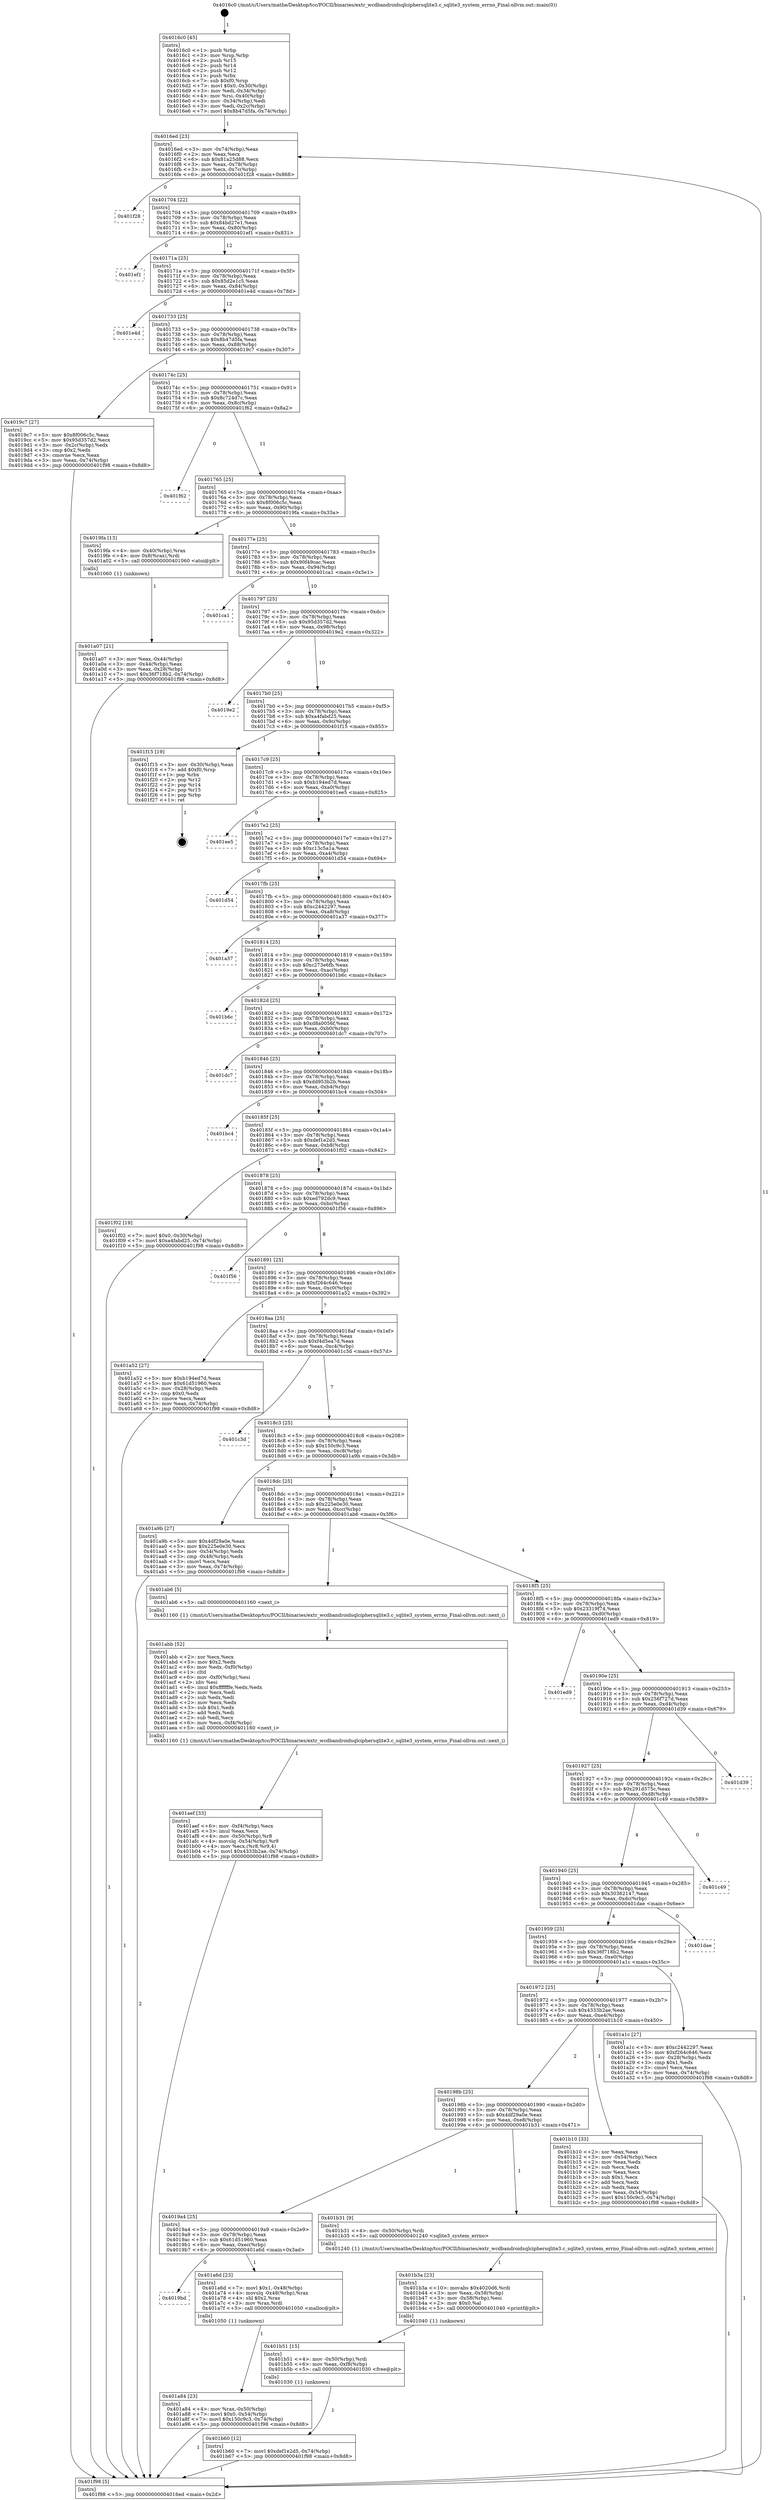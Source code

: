 digraph "0x4016c0" {
  label = "0x4016c0 (/mnt/c/Users/mathe/Desktop/tcc/POCII/binaries/extr_wcdbandroidsqlciphersqlite3.c_sqlite3_system_errno_Final-ollvm.out::main(0))"
  labelloc = "t"
  node[shape=record]

  Entry [label="",width=0.3,height=0.3,shape=circle,fillcolor=black,style=filled]
  "0x4016ed" [label="{
     0x4016ed [23]\l
     | [instrs]\l
     &nbsp;&nbsp;0x4016ed \<+3\>: mov -0x74(%rbp),%eax\l
     &nbsp;&nbsp;0x4016f0 \<+2\>: mov %eax,%ecx\l
     &nbsp;&nbsp;0x4016f2 \<+6\>: sub $0x81a25d88,%ecx\l
     &nbsp;&nbsp;0x4016f8 \<+3\>: mov %eax,-0x78(%rbp)\l
     &nbsp;&nbsp;0x4016fb \<+3\>: mov %ecx,-0x7c(%rbp)\l
     &nbsp;&nbsp;0x4016fe \<+6\>: je 0000000000401f28 \<main+0x868\>\l
  }"]
  "0x401f28" [label="{
     0x401f28\l
  }", style=dashed]
  "0x401704" [label="{
     0x401704 [22]\l
     | [instrs]\l
     &nbsp;&nbsp;0x401704 \<+5\>: jmp 0000000000401709 \<main+0x49\>\l
     &nbsp;&nbsp;0x401709 \<+3\>: mov -0x78(%rbp),%eax\l
     &nbsp;&nbsp;0x40170c \<+5\>: sub $0x84bd27e1,%eax\l
     &nbsp;&nbsp;0x401711 \<+3\>: mov %eax,-0x80(%rbp)\l
     &nbsp;&nbsp;0x401714 \<+6\>: je 0000000000401ef1 \<main+0x831\>\l
  }"]
  Exit [label="",width=0.3,height=0.3,shape=circle,fillcolor=black,style=filled,peripheries=2]
  "0x401ef1" [label="{
     0x401ef1\l
  }", style=dashed]
  "0x40171a" [label="{
     0x40171a [25]\l
     | [instrs]\l
     &nbsp;&nbsp;0x40171a \<+5\>: jmp 000000000040171f \<main+0x5f\>\l
     &nbsp;&nbsp;0x40171f \<+3\>: mov -0x78(%rbp),%eax\l
     &nbsp;&nbsp;0x401722 \<+5\>: sub $0x85d2e1c5,%eax\l
     &nbsp;&nbsp;0x401727 \<+6\>: mov %eax,-0x84(%rbp)\l
     &nbsp;&nbsp;0x40172d \<+6\>: je 0000000000401e4d \<main+0x78d\>\l
  }"]
  "0x401b60" [label="{
     0x401b60 [12]\l
     | [instrs]\l
     &nbsp;&nbsp;0x401b60 \<+7\>: movl $0xdef1e2d5,-0x74(%rbp)\l
     &nbsp;&nbsp;0x401b67 \<+5\>: jmp 0000000000401f98 \<main+0x8d8\>\l
  }"]
  "0x401e4d" [label="{
     0x401e4d\l
  }", style=dashed]
  "0x401733" [label="{
     0x401733 [25]\l
     | [instrs]\l
     &nbsp;&nbsp;0x401733 \<+5\>: jmp 0000000000401738 \<main+0x78\>\l
     &nbsp;&nbsp;0x401738 \<+3\>: mov -0x78(%rbp),%eax\l
     &nbsp;&nbsp;0x40173b \<+5\>: sub $0x8b47d5fa,%eax\l
     &nbsp;&nbsp;0x401740 \<+6\>: mov %eax,-0x88(%rbp)\l
     &nbsp;&nbsp;0x401746 \<+6\>: je 00000000004019c7 \<main+0x307\>\l
  }"]
  "0x401b51" [label="{
     0x401b51 [15]\l
     | [instrs]\l
     &nbsp;&nbsp;0x401b51 \<+4\>: mov -0x50(%rbp),%rdi\l
     &nbsp;&nbsp;0x401b55 \<+6\>: mov %eax,-0xf8(%rbp)\l
     &nbsp;&nbsp;0x401b5b \<+5\>: call 0000000000401030 \<free@plt\>\l
     | [calls]\l
     &nbsp;&nbsp;0x401030 \{1\} (unknown)\l
  }"]
  "0x4019c7" [label="{
     0x4019c7 [27]\l
     | [instrs]\l
     &nbsp;&nbsp;0x4019c7 \<+5\>: mov $0x8f006c5c,%eax\l
     &nbsp;&nbsp;0x4019cc \<+5\>: mov $0x95d357d2,%ecx\l
     &nbsp;&nbsp;0x4019d1 \<+3\>: mov -0x2c(%rbp),%edx\l
     &nbsp;&nbsp;0x4019d4 \<+3\>: cmp $0x2,%edx\l
     &nbsp;&nbsp;0x4019d7 \<+3\>: cmovne %ecx,%eax\l
     &nbsp;&nbsp;0x4019da \<+3\>: mov %eax,-0x74(%rbp)\l
     &nbsp;&nbsp;0x4019dd \<+5\>: jmp 0000000000401f98 \<main+0x8d8\>\l
  }"]
  "0x40174c" [label="{
     0x40174c [25]\l
     | [instrs]\l
     &nbsp;&nbsp;0x40174c \<+5\>: jmp 0000000000401751 \<main+0x91\>\l
     &nbsp;&nbsp;0x401751 \<+3\>: mov -0x78(%rbp),%eax\l
     &nbsp;&nbsp;0x401754 \<+5\>: sub $0x8c724d7c,%eax\l
     &nbsp;&nbsp;0x401759 \<+6\>: mov %eax,-0x8c(%rbp)\l
     &nbsp;&nbsp;0x40175f \<+6\>: je 0000000000401f62 \<main+0x8a2\>\l
  }"]
  "0x401f98" [label="{
     0x401f98 [5]\l
     | [instrs]\l
     &nbsp;&nbsp;0x401f98 \<+5\>: jmp 00000000004016ed \<main+0x2d\>\l
  }"]
  "0x4016c0" [label="{
     0x4016c0 [45]\l
     | [instrs]\l
     &nbsp;&nbsp;0x4016c0 \<+1\>: push %rbp\l
     &nbsp;&nbsp;0x4016c1 \<+3\>: mov %rsp,%rbp\l
     &nbsp;&nbsp;0x4016c4 \<+2\>: push %r15\l
     &nbsp;&nbsp;0x4016c6 \<+2\>: push %r14\l
     &nbsp;&nbsp;0x4016c8 \<+2\>: push %r12\l
     &nbsp;&nbsp;0x4016ca \<+1\>: push %rbx\l
     &nbsp;&nbsp;0x4016cb \<+7\>: sub $0xf0,%rsp\l
     &nbsp;&nbsp;0x4016d2 \<+7\>: movl $0x0,-0x30(%rbp)\l
     &nbsp;&nbsp;0x4016d9 \<+3\>: mov %edi,-0x34(%rbp)\l
     &nbsp;&nbsp;0x4016dc \<+4\>: mov %rsi,-0x40(%rbp)\l
     &nbsp;&nbsp;0x4016e0 \<+3\>: mov -0x34(%rbp),%edi\l
     &nbsp;&nbsp;0x4016e3 \<+3\>: mov %edi,-0x2c(%rbp)\l
     &nbsp;&nbsp;0x4016e6 \<+7\>: movl $0x8b47d5fa,-0x74(%rbp)\l
  }"]
  "0x401b3a" [label="{
     0x401b3a [23]\l
     | [instrs]\l
     &nbsp;&nbsp;0x401b3a \<+10\>: movabs $0x4020d6,%rdi\l
     &nbsp;&nbsp;0x401b44 \<+3\>: mov %eax,-0x58(%rbp)\l
     &nbsp;&nbsp;0x401b47 \<+3\>: mov -0x58(%rbp),%esi\l
     &nbsp;&nbsp;0x401b4a \<+2\>: mov $0x0,%al\l
     &nbsp;&nbsp;0x401b4c \<+5\>: call 0000000000401040 \<printf@plt\>\l
     | [calls]\l
     &nbsp;&nbsp;0x401040 \{1\} (unknown)\l
  }"]
  "0x401f62" [label="{
     0x401f62\l
  }", style=dashed]
  "0x401765" [label="{
     0x401765 [25]\l
     | [instrs]\l
     &nbsp;&nbsp;0x401765 \<+5\>: jmp 000000000040176a \<main+0xaa\>\l
     &nbsp;&nbsp;0x40176a \<+3\>: mov -0x78(%rbp),%eax\l
     &nbsp;&nbsp;0x40176d \<+5\>: sub $0x8f006c5c,%eax\l
     &nbsp;&nbsp;0x401772 \<+6\>: mov %eax,-0x90(%rbp)\l
     &nbsp;&nbsp;0x401778 \<+6\>: je 00000000004019fa \<main+0x33a\>\l
  }"]
  "0x401aef" [label="{
     0x401aef [33]\l
     | [instrs]\l
     &nbsp;&nbsp;0x401aef \<+6\>: mov -0xf4(%rbp),%ecx\l
     &nbsp;&nbsp;0x401af5 \<+3\>: imul %eax,%ecx\l
     &nbsp;&nbsp;0x401af8 \<+4\>: mov -0x50(%rbp),%r8\l
     &nbsp;&nbsp;0x401afc \<+4\>: movslq -0x54(%rbp),%r9\l
     &nbsp;&nbsp;0x401b00 \<+4\>: mov %ecx,(%r8,%r9,4)\l
     &nbsp;&nbsp;0x401b04 \<+7\>: movl $0x4333b2ae,-0x74(%rbp)\l
     &nbsp;&nbsp;0x401b0b \<+5\>: jmp 0000000000401f98 \<main+0x8d8\>\l
  }"]
  "0x4019fa" [label="{
     0x4019fa [13]\l
     | [instrs]\l
     &nbsp;&nbsp;0x4019fa \<+4\>: mov -0x40(%rbp),%rax\l
     &nbsp;&nbsp;0x4019fe \<+4\>: mov 0x8(%rax),%rdi\l
     &nbsp;&nbsp;0x401a02 \<+5\>: call 0000000000401060 \<atoi@plt\>\l
     | [calls]\l
     &nbsp;&nbsp;0x401060 \{1\} (unknown)\l
  }"]
  "0x40177e" [label="{
     0x40177e [25]\l
     | [instrs]\l
     &nbsp;&nbsp;0x40177e \<+5\>: jmp 0000000000401783 \<main+0xc3\>\l
     &nbsp;&nbsp;0x401783 \<+3\>: mov -0x78(%rbp),%eax\l
     &nbsp;&nbsp;0x401786 \<+5\>: sub $0x90f49cac,%eax\l
     &nbsp;&nbsp;0x40178b \<+6\>: mov %eax,-0x94(%rbp)\l
     &nbsp;&nbsp;0x401791 \<+6\>: je 0000000000401ca1 \<main+0x5e1\>\l
  }"]
  "0x401a07" [label="{
     0x401a07 [21]\l
     | [instrs]\l
     &nbsp;&nbsp;0x401a07 \<+3\>: mov %eax,-0x44(%rbp)\l
     &nbsp;&nbsp;0x401a0a \<+3\>: mov -0x44(%rbp),%eax\l
     &nbsp;&nbsp;0x401a0d \<+3\>: mov %eax,-0x28(%rbp)\l
     &nbsp;&nbsp;0x401a10 \<+7\>: movl $0x36f718b2,-0x74(%rbp)\l
     &nbsp;&nbsp;0x401a17 \<+5\>: jmp 0000000000401f98 \<main+0x8d8\>\l
  }"]
  "0x401abb" [label="{
     0x401abb [52]\l
     | [instrs]\l
     &nbsp;&nbsp;0x401abb \<+2\>: xor %ecx,%ecx\l
     &nbsp;&nbsp;0x401abd \<+5\>: mov $0x2,%edx\l
     &nbsp;&nbsp;0x401ac2 \<+6\>: mov %edx,-0xf0(%rbp)\l
     &nbsp;&nbsp;0x401ac8 \<+1\>: cltd\l
     &nbsp;&nbsp;0x401ac9 \<+6\>: mov -0xf0(%rbp),%esi\l
     &nbsp;&nbsp;0x401acf \<+2\>: idiv %esi\l
     &nbsp;&nbsp;0x401ad1 \<+6\>: imul $0xfffffffe,%edx,%edx\l
     &nbsp;&nbsp;0x401ad7 \<+2\>: mov %ecx,%edi\l
     &nbsp;&nbsp;0x401ad9 \<+2\>: sub %edx,%edi\l
     &nbsp;&nbsp;0x401adb \<+2\>: mov %ecx,%edx\l
     &nbsp;&nbsp;0x401add \<+3\>: sub $0x1,%edx\l
     &nbsp;&nbsp;0x401ae0 \<+2\>: add %edx,%edi\l
     &nbsp;&nbsp;0x401ae2 \<+2\>: sub %edi,%ecx\l
     &nbsp;&nbsp;0x401ae4 \<+6\>: mov %ecx,-0xf4(%rbp)\l
     &nbsp;&nbsp;0x401aea \<+5\>: call 0000000000401160 \<next_i\>\l
     | [calls]\l
     &nbsp;&nbsp;0x401160 \{1\} (/mnt/c/Users/mathe/Desktop/tcc/POCII/binaries/extr_wcdbandroidsqlciphersqlite3.c_sqlite3_system_errno_Final-ollvm.out::next_i)\l
  }"]
  "0x401ca1" [label="{
     0x401ca1\l
  }", style=dashed]
  "0x401797" [label="{
     0x401797 [25]\l
     | [instrs]\l
     &nbsp;&nbsp;0x401797 \<+5\>: jmp 000000000040179c \<main+0xdc\>\l
     &nbsp;&nbsp;0x40179c \<+3\>: mov -0x78(%rbp),%eax\l
     &nbsp;&nbsp;0x40179f \<+5\>: sub $0x95d357d2,%eax\l
     &nbsp;&nbsp;0x4017a4 \<+6\>: mov %eax,-0x98(%rbp)\l
     &nbsp;&nbsp;0x4017aa \<+6\>: je 00000000004019e2 \<main+0x322\>\l
  }"]
  "0x401a84" [label="{
     0x401a84 [23]\l
     | [instrs]\l
     &nbsp;&nbsp;0x401a84 \<+4\>: mov %rax,-0x50(%rbp)\l
     &nbsp;&nbsp;0x401a88 \<+7\>: movl $0x0,-0x54(%rbp)\l
     &nbsp;&nbsp;0x401a8f \<+7\>: movl $0x150c9c3,-0x74(%rbp)\l
     &nbsp;&nbsp;0x401a96 \<+5\>: jmp 0000000000401f98 \<main+0x8d8\>\l
  }"]
  "0x4019e2" [label="{
     0x4019e2\l
  }", style=dashed]
  "0x4017b0" [label="{
     0x4017b0 [25]\l
     | [instrs]\l
     &nbsp;&nbsp;0x4017b0 \<+5\>: jmp 00000000004017b5 \<main+0xf5\>\l
     &nbsp;&nbsp;0x4017b5 \<+3\>: mov -0x78(%rbp),%eax\l
     &nbsp;&nbsp;0x4017b8 \<+5\>: sub $0xa4fabd25,%eax\l
     &nbsp;&nbsp;0x4017bd \<+6\>: mov %eax,-0x9c(%rbp)\l
     &nbsp;&nbsp;0x4017c3 \<+6\>: je 0000000000401f15 \<main+0x855\>\l
  }"]
  "0x4019bd" [label="{
     0x4019bd\l
  }", style=dashed]
  "0x401f15" [label="{
     0x401f15 [19]\l
     | [instrs]\l
     &nbsp;&nbsp;0x401f15 \<+3\>: mov -0x30(%rbp),%eax\l
     &nbsp;&nbsp;0x401f18 \<+7\>: add $0xf0,%rsp\l
     &nbsp;&nbsp;0x401f1f \<+1\>: pop %rbx\l
     &nbsp;&nbsp;0x401f20 \<+2\>: pop %r12\l
     &nbsp;&nbsp;0x401f22 \<+2\>: pop %r14\l
     &nbsp;&nbsp;0x401f24 \<+2\>: pop %r15\l
     &nbsp;&nbsp;0x401f26 \<+1\>: pop %rbp\l
     &nbsp;&nbsp;0x401f27 \<+1\>: ret\l
  }"]
  "0x4017c9" [label="{
     0x4017c9 [25]\l
     | [instrs]\l
     &nbsp;&nbsp;0x4017c9 \<+5\>: jmp 00000000004017ce \<main+0x10e\>\l
     &nbsp;&nbsp;0x4017ce \<+3\>: mov -0x78(%rbp),%eax\l
     &nbsp;&nbsp;0x4017d1 \<+5\>: sub $0xb194ed7d,%eax\l
     &nbsp;&nbsp;0x4017d6 \<+6\>: mov %eax,-0xa0(%rbp)\l
     &nbsp;&nbsp;0x4017dc \<+6\>: je 0000000000401ee5 \<main+0x825\>\l
  }"]
  "0x401a6d" [label="{
     0x401a6d [23]\l
     | [instrs]\l
     &nbsp;&nbsp;0x401a6d \<+7\>: movl $0x1,-0x48(%rbp)\l
     &nbsp;&nbsp;0x401a74 \<+4\>: movslq -0x48(%rbp),%rax\l
     &nbsp;&nbsp;0x401a78 \<+4\>: shl $0x2,%rax\l
     &nbsp;&nbsp;0x401a7c \<+3\>: mov %rax,%rdi\l
     &nbsp;&nbsp;0x401a7f \<+5\>: call 0000000000401050 \<malloc@plt\>\l
     | [calls]\l
     &nbsp;&nbsp;0x401050 \{1\} (unknown)\l
  }"]
  "0x401ee5" [label="{
     0x401ee5\l
  }", style=dashed]
  "0x4017e2" [label="{
     0x4017e2 [25]\l
     | [instrs]\l
     &nbsp;&nbsp;0x4017e2 \<+5\>: jmp 00000000004017e7 \<main+0x127\>\l
     &nbsp;&nbsp;0x4017e7 \<+3\>: mov -0x78(%rbp),%eax\l
     &nbsp;&nbsp;0x4017ea \<+5\>: sub $0xc13c5a1a,%eax\l
     &nbsp;&nbsp;0x4017ef \<+6\>: mov %eax,-0xa4(%rbp)\l
     &nbsp;&nbsp;0x4017f5 \<+6\>: je 0000000000401d54 \<main+0x694\>\l
  }"]
  "0x4019a4" [label="{
     0x4019a4 [25]\l
     | [instrs]\l
     &nbsp;&nbsp;0x4019a4 \<+5\>: jmp 00000000004019a9 \<main+0x2e9\>\l
     &nbsp;&nbsp;0x4019a9 \<+3\>: mov -0x78(%rbp),%eax\l
     &nbsp;&nbsp;0x4019ac \<+5\>: sub $0x61d51960,%eax\l
     &nbsp;&nbsp;0x4019b1 \<+6\>: mov %eax,-0xec(%rbp)\l
     &nbsp;&nbsp;0x4019b7 \<+6\>: je 0000000000401a6d \<main+0x3ad\>\l
  }"]
  "0x401d54" [label="{
     0x401d54\l
  }", style=dashed]
  "0x4017fb" [label="{
     0x4017fb [25]\l
     | [instrs]\l
     &nbsp;&nbsp;0x4017fb \<+5\>: jmp 0000000000401800 \<main+0x140\>\l
     &nbsp;&nbsp;0x401800 \<+3\>: mov -0x78(%rbp),%eax\l
     &nbsp;&nbsp;0x401803 \<+5\>: sub $0xc2442297,%eax\l
     &nbsp;&nbsp;0x401808 \<+6\>: mov %eax,-0xa8(%rbp)\l
     &nbsp;&nbsp;0x40180e \<+6\>: je 0000000000401a37 \<main+0x377\>\l
  }"]
  "0x401b31" [label="{
     0x401b31 [9]\l
     | [instrs]\l
     &nbsp;&nbsp;0x401b31 \<+4\>: mov -0x50(%rbp),%rdi\l
     &nbsp;&nbsp;0x401b35 \<+5\>: call 0000000000401240 \<sqlite3_system_errno\>\l
     | [calls]\l
     &nbsp;&nbsp;0x401240 \{1\} (/mnt/c/Users/mathe/Desktop/tcc/POCII/binaries/extr_wcdbandroidsqlciphersqlite3.c_sqlite3_system_errno_Final-ollvm.out::sqlite3_system_errno)\l
  }"]
  "0x401a37" [label="{
     0x401a37\l
  }", style=dashed]
  "0x401814" [label="{
     0x401814 [25]\l
     | [instrs]\l
     &nbsp;&nbsp;0x401814 \<+5\>: jmp 0000000000401819 \<main+0x159\>\l
     &nbsp;&nbsp;0x401819 \<+3\>: mov -0x78(%rbp),%eax\l
     &nbsp;&nbsp;0x40181c \<+5\>: sub $0xc273e6fb,%eax\l
     &nbsp;&nbsp;0x401821 \<+6\>: mov %eax,-0xac(%rbp)\l
     &nbsp;&nbsp;0x401827 \<+6\>: je 0000000000401b6c \<main+0x4ac\>\l
  }"]
  "0x40198b" [label="{
     0x40198b [25]\l
     | [instrs]\l
     &nbsp;&nbsp;0x40198b \<+5\>: jmp 0000000000401990 \<main+0x2d0\>\l
     &nbsp;&nbsp;0x401990 \<+3\>: mov -0x78(%rbp),%eax\l
     &nbsp;&nbsp;0x401993 \<+5\>: sub $0x4df29a0e,%eax\l
     &nbsp;&nbsp;0x401998 \<+6\>: mov %eax,-0xe8(%rbp)\l
     &nbsp;&nbsp;0x40199e \<+6\>: je 0000000000401b31 \<main+0x471\>\l
  }"]
  "0x401b6c" [label="{
     0x401b6c\l
  }", style=dashed]
  "0x40182d" [label="{
     0x40182d [25]\l
     | [instrs]\l
     &nbsp;&nbsp;0x40182d \<+5\>: jmp 0000000000401832 \<main+0x172\>\l
     &nbsp;&nbsp;0x401832 \<+3\>: mov -0x78(%rbp),%eax\l
     &nbsp;&nbsp;0x401835 \<+5\>: sub $0xd8a0056f,%eax\l
     &nbsp;&nbsp;0x40183a \<+6\>: mov %eax,-0xb0(%rbp)\l
     &nbsp;&nbsp;0x401840 \<+6\>: je 0000000000401dc7 \<main+0x707\>\l
  }"]
  "0x401b10" [label="{
     0x401b10 [33]\l
     | [instrs]\l
     &nbsp;&nbsp;0x401b10 \<+2\>: xor %eax,%eax\l
     &nbsp;&nbsp;0x401b12 \<+3\>: mov -0x54(%rbp),%ecx\l
     &nbsp;&nbsp;0x401b15 \<+2\>: mov %eax,%edx\l
     &nbsp;&nbsp;0x401b17 \<+2\>: sub %ecx,%edx\l
     &nbsp;&nbsp;0x401b19 \<+2\>: mov %eax,%ecx\l
     &nbsp;&nbsp;0x401b1b \<+3\>: sub $0x1,%ecx\l
     &nbsp;&nbsp;0x401b1e \<+2\>: add %ecx,%edx\l
     &nbsp;&nbsp;0x401b20 \<+2\>: sub %edx,%eax\l
     &nbsp;&nbsp;0x401b22 \<+3\>: mov %eax,-0x54(%rbp)\l
     &nbsp;&nbsp;0x401b25 \<+7\>: movl $0x150c9c3,-0x74(%rbp)\l
     &nbsp;&nbsp;0x401b2c \<+5\>: jmp 0000000000401f98 \<main+0x8d8\>\l
  }"]
  "0x401dc7" [label="{
     0x401dc7\l
  }", style=dashed]
  "0x401846" [label="{
     0x401846 [25]\l
     | [instrs]\l
     &nbsp;&nbsp;0x401846 \<+5\>: jmp 000000000040184b \<main+0x18b\>\l
     &nbsp;&nbsp;0x40184b \<+3\>: mov -0x78(%rbp),%eax\l
     &nbsp;&nbsp;0x40184e \<+5\>: sub $0xdd953b2b,%eax\l
     &nbsp;&nbsp;0x401853 \<+6\>: mov %eax,-0xb4(%rbp)\l
     &nbsp;&nbsp;0x401859 \<+6\>: je 0000000000401bc4 \<main+0x504\>\l
  }"]
  "0x401972" [label="{
     0x401972 [25]\l
     | [instrs]\l
     &nbsp;&nbsp;0x401972 \<+5\>: jmp 0000000000401977 \<main+0x2b7\>\l
     &nbsp;&nbsp;0x401977 \<+3\>: mov -0x78(%rbp),%eax\l
     &nbsp;&nbsp;0x40197a \<+5\>: sub $0x4333b2ae,%eax\l
     &nbsp;&nbsp;0x40197f \<+6\>: mov %eax,-0xe4(%rbp)\l
     &nbsp;&nbsp;0x401985 \<+6\>: je 0000000000401b10 \<main+0x450\>\l
  }"]
  "0x401bc4" [label="{
     0x401bc4\l
  }", style=dashed]
  "0x40185f" [label="{
     0x40185f [25]\l
     | [instrs]\l
     &nbsp;&nbsp;0x40185f \<+5\>: jmp 0000000000401864 \<main+0x1a4\>\l
     &nbsp;&nbsp;0x401864 \<+3\>: mov -0x78(%rbp),%eax\l
     &nbsp;&nbsp;0x401867 \<+5\>: sub $0xdef1e2d5,%eax\l
     &nbsp;&nbsp;0x40186c \<+6\>: mov %eax,-0xb8(%rbp)\l
     &nbsp;&nbsp;0x401872 \<+6\>: je 0000000000401f02 \<main+0x842\>\l
  }"]
  "0x401a1c" [label="{
     0x401a1c [27]\l
     | [instrs]\l
     &nbsp;&nbsp;0x401a1c \<+5\>: mov $0xc2442297,%eax\l
     &nbsp;&nbsp;0x401a21 \<+5\>: mov $0xf264c646,%ecx\l
     &nbsp;&nbsp;0x401a26 \<+3\>: mov -0x28(%rbp),%edx\l
     &nbsp;&nbsp;0x401a29 \<+3\>: cmp $0x1,%edx\l
     &nbsp;&nbsp;0x401a2c \<+3\>: cmovl %ecx,%eax\l
     &nbsp;&nbsp;0x401a2f \<+3\>: mov %eax,-0x74(%rbp)\l
     &nbsp;&nbsp;0x401a32 \<+5\>: jmp 0000000000401f98 \<main+0x8d8\>\l
  }"]
  "0x401f02" [label="{
     0x401f02 [19]\l
     | [instrs]\l
     &nbsp;&nbsp;0x401f02 \<+7\>: movl $0x0,-0x30(%rbp)\l
     &nbsp;&nbsp;0x401f09 \<+7\>: movl $0xa4fabd25,-0x74(%rbp)\l
     &nbsp;&nbsp;0x401f10 \<+5\>: jmp 0000000000401f98 \<main+0x8d8\>\l
  }"]
  "0x401878" [label="{
     0x401878 [25]\l
     | [instrs]\l
     &nbsp;&nbsp;0x401878 \<+5\>: jmp 000000000040187d \<main+0x1bd\>\l
     &nbsp;&nbsp;0x40187d \<+3\>: mov -0x78(%rbp),%eax\l
     &nbsp;&nbsp;0x401880 \<+5\>: sub $0xed792dc9,%eax\l
     &nbsp;&nbsp;0x401885 \<+6\>: mov %eax,-0xbc(%rbp)\l
     &nbsp;&nbsp;0x40188b \<+6\>: je 0000000000401f56 \<main+0x896\>\l
  }"]
  "0x401959" [label="{
     0x401959 [25]\l
     | [instrs]\l
     &nbsp;&nbsp;0x401959 \<+5\>: jmp 000000000040195e \<main+0x29e\>\l
     &nbsp;&nbsp;0x40195e \<+3\>: mov -0x78(%rbp),%eax\l
     &nbsp;&nbsp;0x401961 \<+5\>: sub $0x36f718b2,%eax\l
     &nbsp;&nbsp;0x401966 \<+6\>: mov %eax,-0xe0(%rbp)\l
     &nbsp;&nbsp;0x40196c \<+6\>: je 0000000000401a1c \<main+0x35c\>\l
  }"]
  "0x401f56" [label="{
     0x401f56\l
  }", style=dashed]
  "0x401891" [label="{
     0x401891 [25]\l
     | [instrs]\l
     &nbsp;&nbsp;0x401891 \<+5\>: jmp 0000000000401896 \<main+0x1d6\>\l
     &nbsp;&nbsp;0x401896 \<+3\>: mov -0x78(%rbp),%eax\l
     &nbsp;&nbsp;0x401899 \<+5\>: sub $0xf264c646,%eax\l
     &nbsp;&nbsp;0x40189e \<+6\>: mov %eax,-0xc0(%rbp)\l
     &nbsp;&nbsp;0x4018a4 \<+6\>: je 0000000000401a52 \<main+0x392\>\l
  }"]
  "0x401dae" [label="{
     0x401dae\l
  }", style=dashed]
  "0x401a52" [label="{
     0x401a52 [27]\l
     | [instrs]\l
     &nbsp;&nbsp;0x401a52 \<+5\>: mov $0xb194ed7d,%eax\l
     &nbsp;&nbsp;0x401a57 \<+5\>: mov $0x61d51960,%ecx\l
     &nbsp;&nbsp;0x401a5c \<+3\>: mov -0x28(%rbp),%edx\l
     &nbsp;&nbsp;0x401a5f \<+3\>: cmp $0x0,%edx\l
     &nbsp;&nbsp;0x401a62 \<+3\>: cmove %ecx,%eax\l
     &nbsp;&nbsp;0x401a65 \<+3\>: mov %eax,-0x74(%rbp)\l
     &nbsp;&nbsp;0x401a68 \<+5\>: jmp 0000000000401f98 \<main+0x8d8\>\l
  }"]
  "0x4018aa" [label="{
     0x4018aa [25]\l
     | [instrs]\l
     &nbsp;&nbsp;0x4018aa \<+5\>: jmp 00000000004018af \<main+0x1ef\>\l
     &nbsp;&nbsp;0x4018af \<+3\>: mov -0x78(%rbp),%eax\l
     &nbsp;&nbsp;0x4018b2 \<+5\>: sub $0xf4d5ea7d,%eax\l
     &nbsp;&nbsp;0x4018b7 \<+6\>: mov %eax,-0xc4(%rbp)\l
     &nbsp;&nbsp;0x4018bd \<+6\>: je 0000000000401c3d \<main+0x57d\>\l
  }"]
  "0x401940" [label="{
     0x401940 [25]\l
     | [instrs]\l
     &nbsp;&nbsp;0x401940 \<+5\>: jmp 0000000000401945 \<main+0x285\>\l
     &nbsp;&nbsp;0x401945 \<+3\>: mov -0x78(%rbp),%eax\l
     &nbsp;&nbsp;0x401948 \<+5\>: sub $0x30362147,%eax\l
     &nbsp;&nbsp;0x40194d \<+6\>: mov %eax,-0xdc(%rbp)\l
     &nbsp;&nbsp;0x401953 \<+6\>: je 0000000000401dae \<main+0x6ee\>\l
  }"]
  "0x401c3d" [label="{
     0x401c3d\l
  }", style=dashed]
  "0x4018c3" [label="{
     0x4018c3 [25]\l
     | [instrs]\l
     &nbsp;&nbsp;0x4018c3 \<+5\>: jmp 00000000004018c8 \<main+0x208\>\l
     &nbsp;&nbsp;0x4018c8 \<+3\>: mov -0x78(%rbp),%eax\l
     &nbsp;&nbsp;0x4018cb \<+5\>: sub $0x150c9c3,%eax\l
     &nbsp;&nbsp;0x4018d0 \<+6\>: mov %eax,-0xc8(%rbp)\l
     &nbsp;&nbsp;0x4018d6 \<+6\>: je 0000000000401a9b \<main+0x3db\>\l
  }"]
  "0x401c49" [label="{
     0x401c49\l
  }", style=dashed]
  "0x401a9b" [label="{
     0x401a9b [27]\l
     | [instrs]\l
     &nbsp;&nbsp;0x401a9b \<+5\>: mov $0x4df29a0e,%eax\l
     &nbsp;&nbsp;0x401aa0 \<+5\>: mov $0x225e0e30,%ecx\l
     &nbsp;&nbsp;0x401aa5 \<+3\>: mov -0x54(%rbp),%edx\l
     &nbsp;&nbsp;0x401aa8 \<+3\>: cmp -0x48(%rbp),%edx\l
     &nbsp;&nbsp;0x401aab \<+3\>: cmovl %ecx,%eax\l
     &nbsp;&nbsp;0x401aae \<+3\>: mov %eax,-0x74(%rbp)\l
     &nbsp;&nbsp;0x401ab1 \<+5\>: jmp 0000000000401f98 \<main+0x8d8\>\l
  }"]
  "0x4018dc" [label="{
     0x4018dc [25]\l
     | [instrs]\l
     &nbsp;&nbsp;0x4018dc \<+5\>: jmp 00000000004018e1 \<main+0x221\>\l
     &nbsp;&nbsp;0x4018e1 \<+3\>: mov -0x78(%rbp),%eax\l
     &nbsp;&nbsp;0x4018e4 \<+5\>: sub $0x225e0e30,%eax\l
     &nbsp;&nbsp;0x4018e9 \<+6\>: mov %eax,-0xcc(%rbp)\l
     &nbsp;&nbsp;0x4018ef \<+6\>: je 0000000000401ab6 \<main+0x3f6\>\l
  }"]
  "0x401927" [label="{
     0x401927 [25]\l
     | [instrs]\l
     &nbsp;&nbsp;0x401927 \<+5\>: jmp 000000000040192c \<main+0x26c\>\l
     &nbsp;&nbsp;0x40192c \<+3\>: mov -0x78(%rbp),%eax\l
     &nbsp;&nbsp;0x40192f \<+5\>: sub $0x291d575c,%eax\l
     &nbsp;&nbsp;0x401934 \<+6\>: mov %eax,-0xd8(%rbp)\l
     &nbsp;&nbsp;0x40193a \<+6\>: je 0000000000401c49 \<main+0x589\>\l
  }"]
  "0x401ab6" [label="{
     0x401ab6 [5]\l
     | [instrs]\l
     &nbsp;&nbsp;0x401ab6 \<+5\>: call 0000000000401160 \<next_i\>\l
     | [calls]\l
     &nbsp;&nbsp;0x401160 \{1\} (/mnt/c/Users/mathe/Desktop/tcc/POCII/binaries/extr_wcdbandroidsqlciphersqlite3.c_sqlite3_system_errno_Final-ollvm.out::next_i)\l
  }"]
  "0x4018f5" [label="{
     0x4018f5 [25]\l
     | [instrs]\l
     &nbsp;&nbsp;0x4018f5 \<+5\>: jmp 00000000004018fa \<main+0x23a\>\l
     &nbsp;&nbsp;0x4018fa \<+3\>: mov -0x78(%rbp),%eax\l
     &nbsp;&nbsp;0x4018fd \<+5\>: sub $0x23319f74,%eax\l
     &nbsp;&nbsp;0x401902 \<+6\>: mov %eax,-0xd0(%rbp)\l
     &nbsp;&nbsp;0x401908 \<+6\>: je 0000000000401ed9 \<main+0x819\>\l
  }"]
  "0x401d39" [label="{
     0x401d39\l
  }", style=dashed]
  "0x401ed9" [label="{
     0x401ed9\l
  }", style=dashed]
  "0x40190e" [label="{
     0x40190e [25]\l
     | [instrs]\l
     &nbsp;&nbsp;0x40190e \<+5\>: jmp 0000000000401913 \<main+0x253\>\l
     &nbsp;&nbsp;0x401913 \<+3\>: mov -0x78(%rbp),%eax\l
     &nbsp;&nbsp;0x401916 \<+5\>: sub $0x256f727d,%eax\l
     &nbsp;&nbsp;0x40191b \<+6\>: mov %eax,-0xd4(%rbp)\l
     &nbsp;&nbsp;0x401921 \<+6\>: je 0000000000401d39 \<main+0x679\>\l
  }"]
  Entry -> "0x4016c0" [label=" 1"]
  "0x4016ed" -> "0x401f28" [label=" 0"]
  "0x4016ed" -> "0x401704" [label=" 12"]
  "0x401f15" -> Exit [label=" 1"]
  "0x401704" -> "0x401ef1" [label=" 0"]
  "0x401704" -> "0x40171a" [label=" 12"]
  "0x401f02" -> "0x401f98" [label=" 1"]
  "0x40171a" -> "0x401e4d" [label=" 0"]
  "0x40171a" -> "0x401733" [label=" 12"]
  "0x401b60" -> "0x401f98" [label=" 1"]
  "0x401733" -> "0x4019c7" [label=" 1"]
  "0x401733" -> "0x40174c" [label=" 11"]
  "0x4019c7" -> "0x401f98" [label=" 1"]
  "0x4016c0" -> "0x4016ed" [label=" 1"]
  "0x401f98" -> "0x4016ed" [label=" 11"]
  "0x401b51" -> "0x401b60" [label=" 1"]
  "0x40174c" -> "0x401f62" [label=" 0"]
  "0x40174c" -> "0x401765" [label=" 11"]
  "0x401b3a" -> "0x401b51" [label=" 1"]
  "0x401765" -> "0x4019fa" [label=" 1"]
  "0x401765" -> "0x40177e" [label=" 10"]
  "0x4019fa" -> "0x401a07" [label=" 1"]
  "0x401a07" -> "0x401f98" [label=" 1"]
  "0x401b31" -> "0x401b3a" [label=" 1"]
  "0x40177e" -> "0x401ca1" [label=" 0"]
  "0x40177e" -> "0x401797" [label=" 10"]
  "0x401b10" -> "0x401f98" [label=" 1"]
  "0x401797" -> "0x4019e2" [label=" 0"]
  "0x401797" -> "0x4017b0" [label=" 10"]
  "0x401aef" -> "0x401f98" [label=" 1"]
  "0x4017b0" -> "0x401f15" [label=" 1"]
  "0x4017b0" -> "0x4017c9" [label=" 9"]
  "0x401abb" -> "0x401aef" [label=" 1"]
  "0x4017c9" -> "0x401ee5" [label=" 0"]
  "0x4017c9" -> "0x4017e2" [label=" 9"]
  "0x401ab6" -> "0x401abb" [label=" 1"]
  "0x4017e2" -> "0x401d54" [label=" 0"]
  "0x4017e2" -> "0x4017fb" [label=" 9"]
  "0x401a84" -> "0x401f98" [label=" 1"]
  "0x4017fb" -> "0x401a37" [label=" 0"]
  "0x4017fb" -> "0x401814" [label=" 9"]
  "0x401a6d" -> "0x401a84" [label=" 1"]
  "0x401814" -> "0x401b6c" [label=" 0"]
  "0x401814" -> "0x40182d" [label=" 9"]
  "0x4019a4" -> "0x401a6d" [label=" 1"]
  "0x40182d" -> "0x401dc7" [label=" 0"]
  "0x40182d" -> "0x401846" [label=" 9"]
  "0x401a9b" -> "0x401f98" [label=" 2"]
  "0x401846" -> "0x401bc4" [label=" 0"]
  "0x401846" -> "0x40185f" [label=" 9"]
  "0x40198b" -> "0x401b31" [label=" 1"]
  "0x40185f" -> "0x401f02" [label=" 1"]
  "0x40185f" -> "0x401878" [label=" 8"]
  "0x4019a4" -> "0x4019bd" [label=" 0"]
  "0x401878" -> "0x401f56" [label=" 0"]
  "0x401878" -> "0x401891" [label=" 8"]
  "0x401972" -> "0x401b10" [label=" 1"]
  "0x401891" -> "0x401a52" [label=" 1"]
  "0x401891" -> "0x4018aa" [label=" 7"]
  "0x40198b" -> "0x4019a4" [label=" 1"]
  "0x4018aa" -> "0x401c3d" [label=" 0"]
  "0x4018aa" -> "0x4018c3" [label=" 7"]
  "0x401a1c" -> "0x401f98" [label=" 1"]
  "0x4018c3" -> "0x401a9b" [label=" 2"]
  "0x4018c3" -> "0x4018dc" [label=" 5"]
  "0x401959" -> "0x401972" [label=" 3"]
  "0x4018dc" -> "0x401ab6" [label=" 1"]
  "0x4018dc" -> "0x4018f5" [label=" 4"]
  "0x401972" -> "0x40198b" [label=" 2"]
  "0x4018f5" -> "0x401ed9" [label=" 0"]
  "0x4018f5" -> "0x40190e" [label=" 4"]
  "0x401940" -> "0x401959" [label=" 4"]
  "0x40190e" -> "0x401d39" [label=" 0"]
  "0x40190e" -> "0x401927" [label=" 4"]
  "0x401959" -> "0x401a1c" [label=" 1"]
  "0x401927" -> "0x401c49" [label=" 0"]
  "0x401927" -> "0x401940" [label=" 4"]
  "0x401a52" -> "0x401f98" [label=" 1"]
  "0x401940" -> "0x401dae" [label=" 0"]
}
